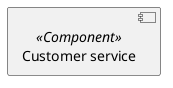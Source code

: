 @startuml (id=component)

    component "Customer service" as CustomerService <<Component>>

@enduml


@startuml (id=interfaces)

!startsub getCustomers

    interface "GET /customers" as getCustomers
    CustomerService --() getCustomers

!endsub

@enduml